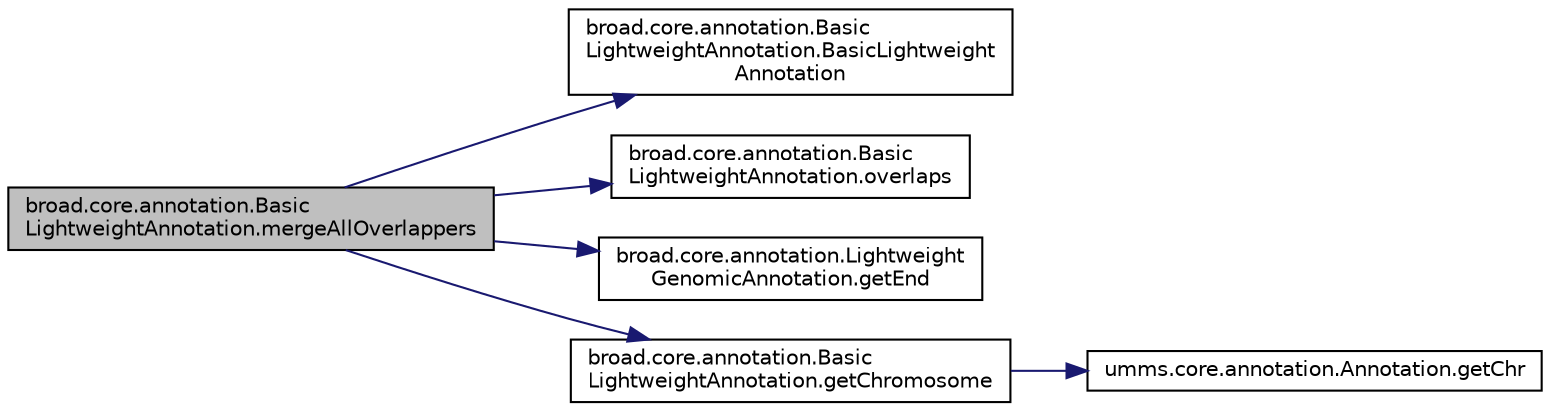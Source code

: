 digraph "broad.core.annotation.BasicLightweightAnnotation.mergeAllOverlappers"
{
  edge [fontname="Helvetica",fontsize="10",labelfontname="Helvetica",labelfontsize="10"];
  node [fontname="Helvetica",fontsize="10",shape=record];
  rankdir="LR";
  Node1 [label="broad.core.annotation.Basic\lLightweightAnnotation.mergeAllOverlappers",height=0.2,width=0.4,color="black", fillcolor="grey75", style="filled" fontcolor="black"];
  Node1 -> Node2 [color="midnightblue",fontsize="10",style="solid"];
  Node2 [label="broad.core.annotation.Basic\lLightweightAnnotation.BasicLightweight\lAnnotation",height=0.2,width=0.4,color="black", fillcolor="white", style="filled",URL="$classbroad_1_1core_1_1annotation_1_1_basic_lightweight_annotation.html#abdcee6e77b0d127590da904a1afa1fc5"];
  Node1 -> Node3 [color="midnightblue",fontsize="10",style="solid"];
  Node3 [label="broad.core.annotation.Basic\lLightweightAnnotation.overlaps",height=0.2,width=0.4,color="black", fillcolor="white", style="filled",URL="$classbroad_1_1core_1_1annotation_1_1_basic_lightweight_annotation.html#aaa261feb92b909750aa4c6b1484682ce"];
  Node1 -> Node4 [color="midnightblue",fontsize="10",style="solid"];
  Node4 [label="broad.core.annotation.Lightweight\lGenomicAnnotation.getEnd",height=0.2,width=0.4,color="black", fillcolor="white", style="filled",URL="$interfacebroad_1_1core_1_1annotation_1_1_lightweight_genomic_annotation.html#a68b4fd4cda3321ffd91dd427df9b24a7"];
  Node1 -> Node5 [color="midnightblue",fontsize="10",style="solid"];
  Node5 [label="broad.core.annotation.Basic\lLightweightAnnotation.getChromosome",height=0.2,width=0.4,color="black", fillcolor="white", style="filled",URL="$classbroad_1_1core_1_1annotation_1_1_basic_lightweight_annotation.html#a3c3c393894b2c4d90334dda13a148eec"];
  Node5 -> Node6 [color="midnightblue",fontsize="10",style="solid"];
  Node6 [label="umms.core.annotation.Annotation.getChr",height=0.2,width=0.4,color="black", fillcolor="white", style="filled",URL="$interfaceumms_1_1core_1_1annotation_1_1_annotation.html#ab07edf07fd2182cd16bceb91ee6de35a"];
}
